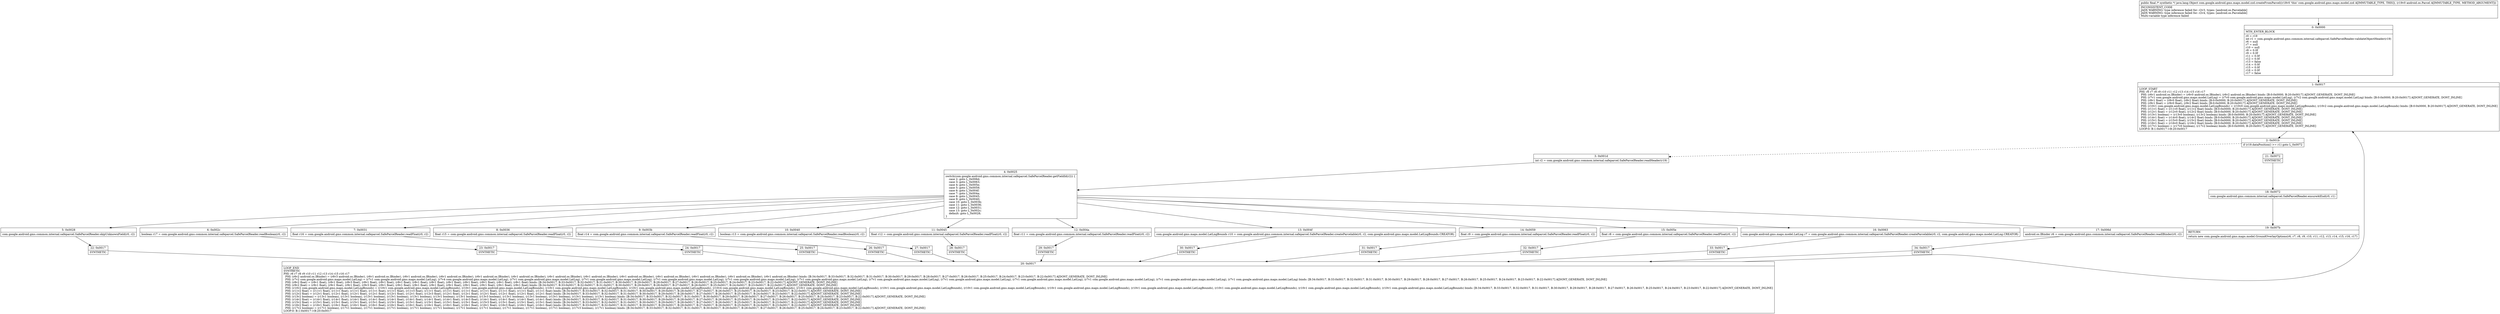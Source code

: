 digraph "CFG forcom.google.android.gms.maps.model.zzd.createFromParcel(Landroid\/os\/Parcel;)Ljava\/lang\/Object;" {
Node_0 [shape=record,label="{0\:\ 0x0000|MTH_ENTER_BLOCK\l|r0 = r19\lint r1 = com.google.android.gms.common.internal.safeparcel.SafeParcelReader.validateObjectHeader(r19)\lr6 = null\lr7 = null\lr10 = null\lr8 = 0.0f\lr9 = 0.0f\lr11 = 0.0f\lr12 = 0.0f\lr13 = false\lr14 = 0.0f\lr15 = 0.0f\lr16 = 0.0f\lr17 = false\l}"];
Node_1 [shape=record,label="{1\:\ 0x0017|LOOP_START\lPHI: r6 r7 r8 r9 r10 r11 r12 r13 r14 r15 r16 r17 \l  PHI: (r6v1 android.os.IBinder) = (r6v0 android.os.IBinder), (r6v2 android.os.IBinder) binds: [B:0:0x0000, B:20:0x0017] A[DONT_GENERATE, DONT_INLINE]\l  PHI: (r7v1 com.google.android.gms.maps.model.LatLng) = (r7v0 com.google.android.gms.maps.model.LatLng), (r7v2 com.google.android.gms.maps.model.LatLng) binds: [B:0:0x0000, B:20:0x0017] A[DONT_GENERATE, DONT_INLINE]\l  PHI: (r8v1 float) = (r8v0 float), (r8v2 float) binds: [B:0:0x0000, B:20:0x0017] A[DONT_GENERATE, DONT_INLINE]\l  PHI: (r9v1 float) = (r9v0 float), (r9v2 float) binds: [B:0:0x0000, B:20:0x0017] A[DONT_GENERATE, DONT_INLINE]\l  PHI: (r10v1 com.google.android.gms.maps.model.LatLngBounds) = (r10v0 com.google.android.gms.maps.model.LatLngBounds), (r10v2 com.google.android.gms.maps.model.LatLngBounds) binds: [B:0:0x0000, B:20:0x0017] A[DONT_GENERATE, DONT_INLINE]\l  PHI: (r11v1 float) = (r11v0 float), (r11v2 float) binds: [B:0:0x0000, B:20:0x0017] A[DONT_GENERATE, DONT_INLINE]\l  PHI: (r12v1 float) = (r12v0 float), (r12v2 float) binds: [B:0:0x0000, B:20:0x0017] A[DONT_GENERATE, DONT_INLINE]\l  PHI: (r13v1 boolean) = (r13v0 boolean), (r13v2 boolean) binds: [B:0:0x0000, B:20:0x0017] A[DONT_GENERATE, DONT_INLINE]\l  PHI: (r14v1 float) = (r14v0 float), (r14v2 float) binds: [B:0:0x0000, B:20:0x0017] A[DONT_GENERATE, DONT_INLINE]\l  PHI: (r15v1 float) = (r15v0 float), (r15v2 float) binds: [B:0:0x0000, B:20:0x0017] A[DONT_GENERATE, DONT_INLINE]\l  PHI: (r16v1 float) = (r16v0 float), (r16v2 float) binds: [B:0:0x0000, B:20:0x0017] A[DONT_GENERATE, DONT_INLINE]\l  PHI: (r17v1 boolean) = (r17v0 boolean), (r17v2 boolean) binds: [B:0:0x0000, B:20:0x0017] A[DONT_GENERATE, DONT_INLINE]\lLOOP:0: B:1:0x0017\-\>B:20:0x0017\l}"];
Node_2 [shape=record,label="{2\:\ 0x001b|if (r19.dataPosition() \>= r1) goto L_0x0072\l}"];
Node_3 [shape=record,label="{3\:\ 0x001d|int r2 = com.google.android.gms.common.internal.safeparcel.SafeParcelReader.readHeader(r19)\l}"];
Node_4 [shape=record,label="{4\:\ 0x0025|switch(com.google.android.gms.common.internal.safeparcel.SafeParcelReader.getFieldId(r2)) \{\l    case 2: goto L_0x006d;\l    case 3: goto L_0x0063;\l    case 4: goto L_0x005e;\l    case 5: goto L_0x0059;\l    case 6: goto L_0x004f;\l    case 7: goto L_0x004a;\l    case 8: goto L_0x0045;\l    case 9: goto L_0x0040;\l    case 10: goto L_0x003b;\l    case 11: goto L_0x0036;\l    case 12: goto L_0x0031;\l    case 13: goto L_0x002c;\l    default: goto L_0x0028;\l\}\l}"];
Node_5 [shape=record,label="{5\:\ 0x0028|com.google.android.gms.common.internal.safeparcel.SafeParcelReader.skipUnknownField(r0, r2)\l}"];
Node_6 [shape=record,label="{6\:\ 0x002c|boolean r17 = com.google.android.gms.common.internal.safeparcel.SafeParcelReader.readBoolean(r0, r2)\l}"];
Node_7 [shape=record,label="{7\:\ 0x0031|float r16 = com.google.android.gms.common.internal.safeparcel.SafeParcelReader.readFloat(r0, r2)\l}"];
Node_8 [shape=record,label="{8\:\ 0x0036|float r15 = com.google.android.gms.common.internal.safeparcel.SafeParcelReader.readFloat(r0, r2)\l}"];
Node_9 [shape=record,label="{9\:\ 0x003b|float r14 = com.google.android.gms.common.internal.safeparcel.SafeParcelReader.readFloat(r0, r2)\l}"];
Node_10 [shape=record,label="{10\:\ 0x0040|boolean r13 = com.google.android.gms.common.internal.safeparcel.SafeParcelReader.readBoolean(r0, r2)\l}"];
Node_11 [shape=record,label="{11\:\ 0x0045|float r12 = com.google.android.gms.common.internal.safeparcel.SafeParcelReader.readFloat(r0, r2)\l}"];
Node_12 [shape=record,label="{12\:\ 0x004a|float r11 = com.google.android.gms.common.internal.safeparcel.SafeParcelReader.readFloat(r0, r2)\l}"];
Node_13 [shape=record,label="{13\:\ 0x004f|com.google.android.gms.maps.model.LatLngBounds r10 = com.google.android.gms.common.internal.safeparcel.SafeParcelReader.createParcelable(r0, r2, com.google.android.gms.maps.model.LatLngBounds.CREATOR)\l}"];
Node_14 [shape=record,label="{14\:\ 0x0059|float r9 = com.google.android.gms.common.internal.safeparcel.SafeParcelReader.readFloat(r0, r2)\l}"];
Node_15 [shape=record,label="{15\:\ 0x005e|float r8 = com.google.android.gms.common.internal.safeparcel.SafeParcelReader.readFloat(r0, r2)\l}"];
Node_16 [shape=record,label="{16\:\ 0x0063|com.google.android.gms.maps.model.LatLng r7 = com.google.android.gms.common.internal.safeparcel.SafeParcelReader.createParcelable(r0, r2, com.google.android.gms.maps.model.LatLng.CREATOR)\l}"];
Node_17 [shape=record,label="{17\:\ 0x006d|android.os.IBinder r6 = com.google.android.gms.common.internal.safeparcel.SafeParcelReader.readIBinder(r0, r2)\l}"];
Node_18 [shape=record,label="{18\:\ 0x0072|com.google.android.gms.common.internal.safeparcel.SafeParcelReader.ensureAtEnd(r0, r1)\l}"];
Node_19 [shape=record,label="{19\:\ 0x007b|RETURN\l|return new com.google.android.gms.maps.model.GroundOverlayOptions(r6, r7, r8, r9, r10, r11, r12, r13, r14, r15, r16, r17)\l}"];
Node_20 [shape=record,label="{20\:\ 0x0017|LOOP_END\lSYNTHETIC\lPHI: r6 r7 r8 r9 r10 r11 r12 r13 r14 r15 r16 r17 \l  PHI: (r6v2 android.os.IBinder) = (r6v3 android.os.IBinder), (r6v1 android.os.IBinder), (r6v1 android.os.IBinder), (r6v1 android.os.IBinder), (r6v1 android.os.IBinder), (r6v1 android.os.IBinder), (r6v1 android.os.IBinder), (r6v1 android.os.IBinder), (r6v1 android.os.IBinder), (r6v1 android.os.IBinder), (r6v1 android.os.IBinder), (r6v1 android.os.IBinder), (r6v1 android.os.IBinder) binds: [B:34:0x0017, B:33:0x0017, B:32:0x0017, B:31:0x0017, B:30:0x0017, B:29:0x0017, B:28:0x0017, B:27:0x0017, B:26:0x0017, B:25:0x0017, B:24:0x0017, B:23:0x0017, B:22:0x0017] A[DONT_GENERATE, DONT_INLINE]\l  PHI: (r7v2 com.google.android.gms.maps.model.LatLng) = (r7v1 com.google.android.gms.maps.model.LatLng), (r7v4 com.google.android.gms.maps.model.LatLng), (r7v1 com.google.android.gms.maps.model.LatLng), (r7v1 com.google.android.gms.maps.model.LatLng), (r7v1 com.google.android.gms.maps.model.LatLng), (r7v1 com.google.android.gms.maps.model.LatLng), (r7v1 com.google.android.gms.maps.model.LatLng), (r7v1 com.google.android.gms.maps.model.LatLng), (r7v1 com.google.android.gms.maps.model.LatLng), (r7v1 com.google.android.gms.maps.model.LatLng), (r7v1 com.google.android.gms.maps.model.LatLng), (r7v1 com.google.android.gms.maps.model.LatLng), (r7v1 com.google.android.gms.maps.model.LatLng) binds: [B:34:0x0017, B:33:0x0017, B:32:0x0017, B:31:0x0017, B:30:0x0017, B:29:0x0017, B:28:0x0017, B:27:0x0017, B:26:0x0017, B:25:0x0017, B:24:0x0017, B:23:0x0017, B:22:0x0017] A[DONT_GENERATE, DONT_INLINE]\l  PHI: (r8v2 float) = (r8v1 float), (r8v1 float), (r8v3 float), (r8v1 float), (r8v1 float), (r8v1 float), (r8v1 float), (r8v1 float), (r8v1 float), (r8v1 float), (r8v1 float), (r8v1 float), (r8v1 float) binds: [B:34:0x0017, B:33:0x0017, B:32:0x0017, B:31:0x0017, B:30:0x0017, B:29:0x0017, B:28:0x0017, B:27:0x0017, B:26:0x0017, B:25:0x0017, B:24:0x0017, B:23:0x0017, B:22:0x0017] A[DONT_GENERATE, DONT_INLINE]\l  PHI: (r9v2 float) = (r9v1 float), (r9v1 float), (r9v1 float), (r9v3 float), (r9v1 float), (r9v1 float), (r9v1 float), (r9v1 float), (r9v1 float), (r9v1 float), (r9v1 float), (r9v1 float), (r9v1 float) binds: [B:34:0x0017, B:33:0x0017, B:32:0x0017, B:31:0x0017, B:30:0x0017, B:29:0x0017, B:28:0x0017, B:27:0x0017, B:26:0x0017, B:25:0x0017, B:24:0x0017, B:23:0x0017, B:22:0x0017] A[DONT_GENERATE, DONT_INLINE]\l  PHI: (r10v2 com.google.android.gms.maps.model.LatLngBounds) = (r10v1 com.google.android.gms.maps.model.LatLngBounds), (r10v1 com.google.android.gms.maps.model.LatLngBounds), (r10v1 com.google.android.gms.maps.model.LatLngBounds), (r10v1 com.google.android.gms.maps.model.LatLngBounds), (r10v4 com.google.android.gms.maps.model.LatLngBounds), (r10v1 com.google.android.gms.maps.model.LatLngBounds), (r10v1 com.google.android.gms.maps.model.LatLngBounds), (r10v1 com.google.android.gms.maps.model.LatLngBounds), (r10v1 com.google.android.gms.maps.model.LatLngBounds), (r10v1 com.google.android.gms.maps.model.LatLngBounds), (r10v1 com.google.android.gms.maps.model.LatLngBounds), (r10v1 com.google.android.gms.maps.model.LatLngBounds), (r10v1 com.google.android.gms.maps.model.LatLngBounds) binds: [B:34:0x0017, B:33:0x0017, B:32:0x0017, B:31:0x0017, B:30:0x0017, B:29:0x0017, B:28:0x0017, B:27:0x0017, B:26:0x0017, B:25:0x0017, B:24:0x0017, B:23:0x0017, B:22:0x0017] A[DONT_GENERATE, DONT_INLINE]\l  PHI: (r11v2 float) = (r11v1 float), (r11v1 float), (r11v1 float), (r11v1 float), (r11v1 float), (r11v3 float), (r11v1 float), (r11v1 float), (r11v1 float), (r11v1 float), (r11v1 float), (r11v1 float), (r11v1 float) binds: [B:34:0x0017, B:33:0x0017, B:32:0x0017, B:31:0x0017, B:30:0x0017, B:29:0x0017, B:28:0x0017, B:27:0x0017, B:26:0x0017, B:25:0x0017, B:24:0x0017, B:23:0x0017, B:22:0x0017] A[DONT_GENERATE, DONT_INLINE]\l  PHI: (r12v2 float) = (r12v1 float), (r12v1 float), (r12v1 float), (r12v1 float), (r12v1 float), (r12v1 float), (r12v3 float), (r12v1 float), (r12v1 float), (r12v1 float), (r12v1 float), (r12v1 float), (r12v1 float) binds: [B:34:0x0017, B:33:0x0017, B:32:0x0017, B:31:0x0017, B:30:0x0017, B:29:0x0017, B:28:0x0017, B:27:0x0017, B:26:0x0017, B:25:0x0017, B:24:0x0017, B:23:0x0017, B:22:0x0017] A[DONT_GENERATE, DONT_INLINE]\l  PHI: (r13v2 boolean) = (r13v1 boolean), (r13v1 boolean), (r13v1 boolean), (r13v1 boolean), (r13v1 boolean), (r13v1 boolean), (r13v1 boolean), (r13v3 boolean), (r13v1 boolean), (r13v1 boolean), (r13v1 boolean), (r13v1 boolean), (r13v1 boolean) binds: [B:34:0x0017, B:33:0x0017, B:32:0x0017, B:31:0x0017, B:30:0x0017, B:29:0x0017, B:28:0x0017, B:27:0x0017, B:26:0x0017, B:25:0x0017, B:24:0x0017, B:23:0x0017, B:22:0x0017] A[DONT_GENERATE, DONT_INLINE]\l  PHI: (r14v2 float) = (r14v1 float), (r14v1 float), (r14v1 float), (r14v1 float), (r14v1 float), (r14v1 float), (r14v1 float), (r14v1 float), (r14v3 float), (r14v1 float), (r14v1 float), (r14v1 float), (r14v1 float) binds: [B:34:0x0017, B:33:0x0017, B:32:0x0017, B:31:0x0017, B:30:0x0017, B:29:0x0017, B:28:0x0017, B:27:0x0017, B:26:0x0017, B:25:0x0017, B:24:0x0017, B:23:0x0017, B:22:0x0017] A[DONT_GENERATE, DONT_INLINE]\l  PHI: (r15v2 float) = (r15v1 float), (r15v1 float), (r15v1 float), (r15v1 float), (r15v1 float), (r15v1 float), (r15v1 float), (r15v1 float), (r15v1 float), (r15v3 float), (r15v1 float), (r15v1 float), (r15v1 float) binds: [B:34:0x0017, B:33:0x0017, B:32:0x0017, B:31:0x0017, B:30:0x0017, B:29:0x0017, B:28:0x0017, B:27:0x0017, B:26:0x0017, B:25:0x0017, B:24:0x0017, B:23:0x0017, B:22:0x0017] A[DONT_GENERATE, DONT_INLINE]\l  PHI: (r16v2 float) = (r16v1 float), (r16v1 float), (r16v1 float), (r16v1 float), (r16v1 float), (r16v1 float), (r16v1 float), (r16v1 float), (r16v1 float), (r16v1 float), (r16v3 float), (r16v1 float), (r16v1 float) binds: [B:34:0x0017, B:33:0x0017, B:32:0x0017, B:31:0x0017, B:30:0x0017, B:29:0x0017, B:28:0x0017, B:27:0x0017, B:26:0x0017, B:25:0x0017, B:24:0x0017, B:23:0x0017, B:22:0x0017] A[DONT_GENERATE, DONT_INLINE]\l  PHI: (r17v2 boolean) = (r17v1 boolean), (r17v1 boolean), (r17v1 boolean), (r17v1 boolean), (r17v1 boolean), (r17v1 boolean), (r17v1 boolean), (r17v1 boolean), (r17v1 boolean), (r17v1 boolean), (r17v1 boolean), (r17v3 boolean), (r17v1 boolean) binds: [B:34:0x0017, B:33:0x0017, B:32:0x0017, B:31:0x0017, B:30:0x0017, B:29:0x0017, B:28:0x0017, B:27:0x0017, B:26:0x0017, B:25:0x0017, B:24:0x0017, B:23:0x0017, B:22:0x0017] A[DONT_GENERATE, DONT_INLINE]\lLOOP:0: B:1:0x0017\-\>B:20:0x0017\l}"];
Node_21 [shape=record,label="{21\:\ 0x0072|SYNTHETIC\l}"];
Node_22 [shape=record,label="{22\:\ 0x0017|SYNTHETIC\l}"];
Node_23 [shape=record,label="{23\:\ 0x0017|SYNTHETIC\l}"];
Node_24 [shape=record,label="{24\:\ 0x0017|SYNTHETIC\l}"];
Node_25 [shape=record,label="{25\:\ 0x0017|SYNTHETIC\l}"];
Node_26 [shape=record,label="{26\:\ 0x0017|SYNTHETIC\l}"];
Node_27 [shape=record,label="{27\:\ 0x0017|SYNTHETIC\l}"];
Node_28 [shape=record,label="{28\:\ 0x0017|SYNTHETIC\l}"];
Node_29 [shape=record,label="{29\:\ 0x0017|SYNTHETIC\l}"];
Node_30 [shape=record,label="{30\:\ 0x0017|SYNTHETIC\l}"];
Node_31 [shape=record,label="{31\:\ 0x0017|SYNTHETIC\l}"];
Node_32 [shape=record,label="{32\:\ 0x0017|SYNTHETIC\l}"];
Node_33 [shape=record,label="{33\:\ 0x0017|SYNTHETIC\l}"];
Node_34 [shape=record,label="{34\:\ 0x0017|SYNTHETIC\l}"];
MethodNode[shape=record,label="{public final \/* synthetic *\/ java.lang.Object com.google.android.gms.maps.model.zzd.createFromParcel((r18v0 'this' com.google.android.gms.maps.model.zzd A[IMMUTABLE_TYPE, THIS]), (r19v0 android.os.Parcel A[IMMUTABLE_TYPE, METHOD_ARGUMENT]))  | INCONSISTENT_CODE\lJADX WARNING: type inference failed for: r2v3, types: [android.os.Parcelable]\lJADX WARNING: type inference failed for: r2v4, types: [android.os.Parcelable]\lMulti\-variable type inference failed\l}"];
MethodNode -> Node_0;
Node_0 -> Node_1;
Node_1 -> Node_2;
Node_2 -> Node_3[style=dashed];
Node_2 -> Node_21;
Node_3 -> Node_4;
Node_4 -> Node_5;
Node_4 -> Node_6;
Node_4 -> Node_7;
Node_4 -> Node_8;
Node_4 -> Node_9;
Node_4 -> Node_10;
Node_4 -> Node_11;
Node_4 -> Node_12;
Node_4 -> Node_13;
Node_4 -> Node_14;
Node_4 -> Node_15;
Node_4 -> Node_16;
Node_4 -> Node_17;
Node_5 -> Node_22;
Node_6 -> Node_23;
Node_7 -> Node_24;
Node_8 -> Node_25;
Node_9 -> Node_26;
Node_10 -> Node_27;
Node_11 -> Node_28;
Node_12 -> Node_29;
Node_13 -> Node_30;
Node_14 -> Node_31;
Node_15 -> Node_32;
Node_16 -> Node_33;
Node_17 -> Node_34;
Node_18 -> Node_19;
Node_20 -> Node_1;
Node_21 -> Node_18;
Node_22 -> Node_20;
Node_23 -> Node_20;
Node_24 -> Node_20;
Node_25 -> Node_20;
Node_26 -> Node_20;
Node_27 -> Node_20;
Node_28 -> Node_20;
Node_29 -> Node_20;
Node_30 -> Node_20;
Node_31 -> Node_20;
Node_32 -> Node_20;
Node_33 -> Node_20;
Node_34 -> Node_20;
}

